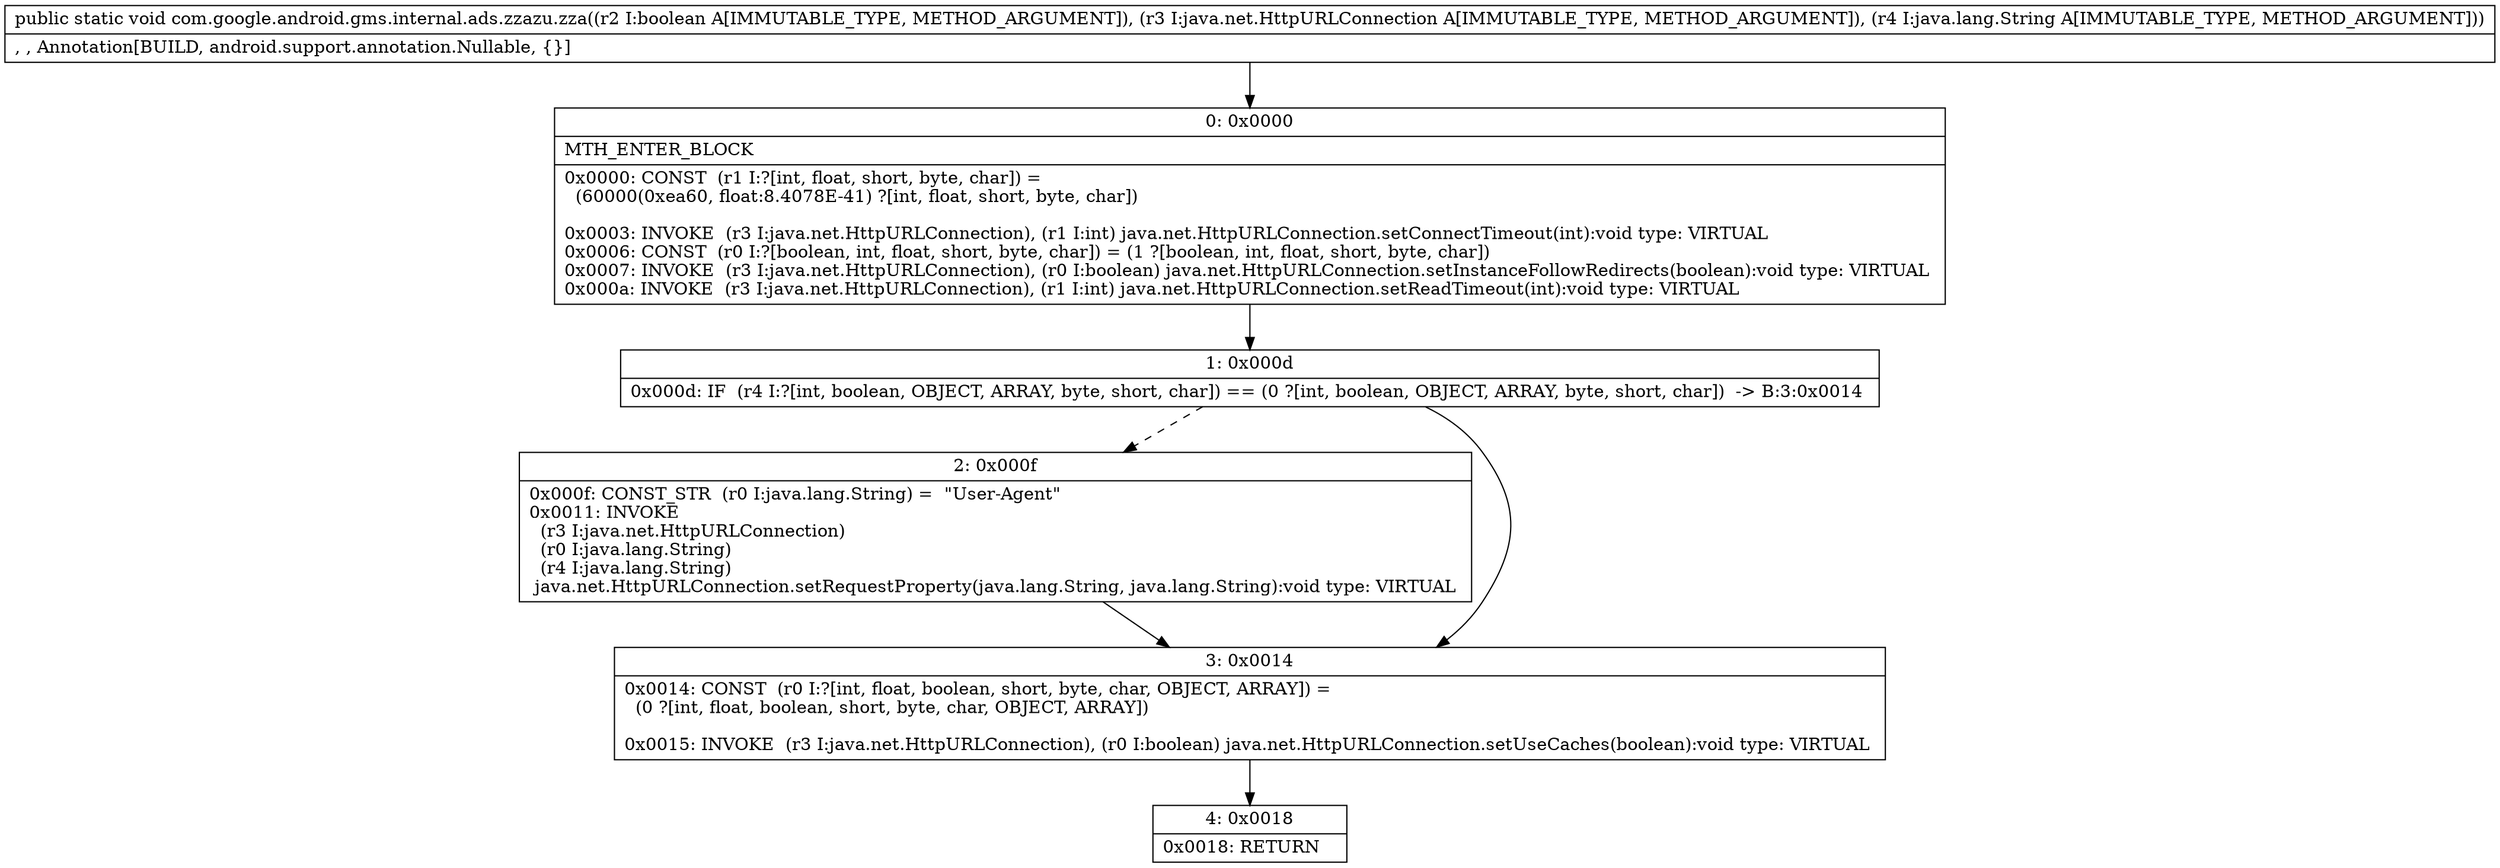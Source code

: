 digraph "CFG forcom.google.android.gms.internal.ads.zzazu.zza(ZLjava\/net\/HttpURLConnection;Ljava\/lang\/String;)V" {
Node_0 [shape=record,label="{0\:\ 0x0000|MTH_ENTER_BLOCK\l|0x0000: CONST  (r1 I:?[int, float, short, byte, char]) = \l  (60000(0xea60, float:8.4078E\-41) ?[int, float, short, byte, char])\l \l0x0003: INVOKE  (r3 I:java.net.HttpURLConnection), (r1 I:int) java.net.HttpURLConnection.setConnectTimeout(int):void type: VIRTUAL \l0x0006: CONST  (r0 I:?[boolean, int, float, short, byte, char]) = (1 ?[boolean, int, float, short, byte, char]) \l0x0007: INVOKE  (r3 I:java.net.HttpURLConnection), (r0 I:boolean) java.net.HttpURLConnection.setInstanceFollowRedirects(boolean):void type: VIRTUAL \l0x000a: INVOKE  (r3 I:java.net.HttpURLConnection), (r1 I:int) java.net.HttpURLConnection.setReadTimeout(int):void type: VIRTUAL \l}"];
Node_1 [shape=record,label="{1\:\ 0x000d|0x000d: IF  (r4 I:?[int, boolean, OBJECT, ARRAY, byte, short, char]) == (0 ?[int, boolean, OBJECT, ARRAY, byte, short, char])  \-\> B:3:0x0014 \l}"];
Node_2 [shape=record,label="{2\:\ 0x000f|0x000f: CONST_STR  (r0 I:java.lang.String) =  \"User\-Agent\" \l0x0011: INVOKE  \l  (r3 I:java.net.HttpURLConnection)\l  (r0 I:java.lang.String)\l  (r4 I:java.lang.String)\l java.net.HttpURLConnection.setRequestProperty(java.lang.String, java.lang.String):void type: VIRTUAL \l}"];
Node_3 [shape=record,label="{3\:\ 0x0014|0x0014: CONST  (r0 I:?[int, float, boolean, short, byte, char, OBJECT, ARRAY]) = \l  (0 ?[int, float, boolean, short, byte, char, OBJECT, ARRAY])\l \l0x0015: INVOKE  (r3 I:java.net.HttpURLConnection), (r0 I:boolean) java.net.HttpURLConnection.setUseCaches(boolean):void type: VIRTUAL \l}"];
Node_4 [shape=record,label="{4\:\ 0x0018|0x0018: RETURN   \l}"];
MethodNode[shape=record,label="{public static void com.google.android.gms.internal.ads.zzazu.zza((r2 I:boolean A[IMMUTABLE_TYPE, METHOD_ARGUMENT]), (r3 I:java.net.HttpURLConnection A[IMMUTABLE_TYPE, METHOD_ARGUMENT]), (r4 I:java.lang.String A[IMMUTABLE_TYPE, METHOD_ARGUMENT]))  | , , Annotation[BUILD, android.support.annotation.Nullable, \{\}]\l}"];
MethodNode -> Node_0;
Node_0 -> Node_1;
Node_1 -> Node_2[style=dashed];
Node_1 -> Node_3;
Node_2 -> Node_3;
Node_3 -> Node_4;
}

